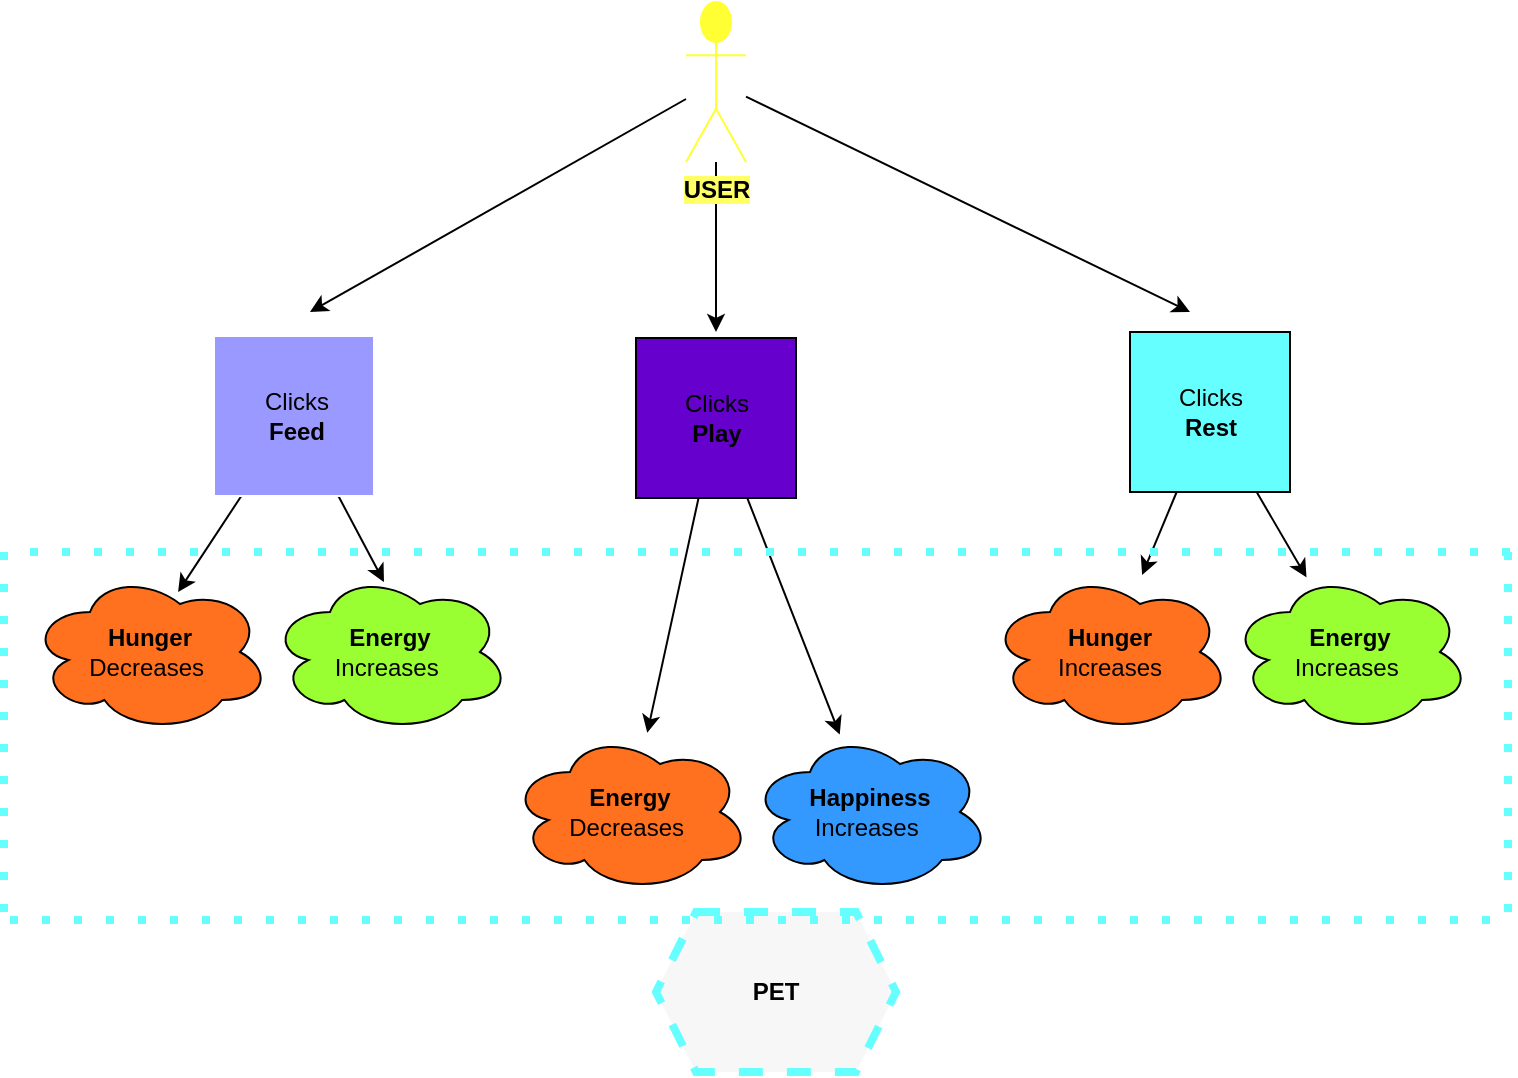 <mxfile>
    <diagram id="PEnkvabMhnYjbEYJOgv7" name="Page-1">
        <mxGraphModel dx="1112" dy="536" grid="1" gridSize="10" guides="1" tooltips="1" connect="1" arrows="1" fold="1" page="1" pageScale="1" pageWidth="827" pageHeight="1169" background="none" math="0" shadow="0">
            <root>
                <mxCell id="0"/>
                <mxCell id="1" parent="0"/>
                <mxCell id="44" value="PET" style="shape=hexagon;perimeter=hexagonPerimeter2;whiteSpace=wrap;html=1;fixedSize=1;dashed=1;labelBackgroundColor=#F7F7F7;strokeWidth=4;fillColor=#F7F7F7;strokeColor=#66FFFF;fontStyle=1;fontColor=#000000;" vertex="1" parent="1">
                    <mxGeometry x="333" y="490" width="120" height="80" as="geometry"/>
                </mxCell>
                <mxCell id="30" style="edgeStyle=none;html=1;fontColor=#000000;" edge="1" parent="1" source="13" target="28">
                    <mxGeometry relative="1" as="geometry"/>
                </mxCell>
                <mxCell id="26" style="edgeStyle=none;html=1;fontColor=#000000;" edge="1" parent="1" source="11" target="24">
                    <mxGeometry relative="1" as="geometry"/>
                </mxCell>
                <mxCell id="22" style="edgeStyle=none;html=1;entryX=0.475;entryY=0.063;entryDx=0;entryDy=0;entryPerimeter=0;fontColor=#000000;" edge="1" parent="1" source="5" target="19">
                    <mxGeometry relative="1" as="geometry"/>
                </mxCell>
                <mxCell id="9" style="edgeStyle=none;html=1;" parent="1" source="2" edge="1">
                    <mxGeometry relative="1" as="geometry">
                        <mxPoint x="160" y="190" as="targetPoint"/>
                    </mxGeometry>
                </mxCell>
                <mxCell id="14" style="edgeStyle=none;html=1;fontColor=#000000;" parent="1" source="2" edge="1">
                    <mxGeometry relative="1" as="geometry">
                        <mxPoint x="600" y="190" as="targetPoint"/>
                    </mxGeometry>
                </mxCell>
                <mxCell id="16" style="edgeStyle=none;html=1;" edge="1" parent="1" source="2">
                    <mxGeometry relative="1" as="geometry">
                        <mxPoint x="363" y="200" as="targetPoint"/>
                    </mxGeometry>
                </mxCell>
                <mxCell id="2" value="&lt;span style=&quot;background-color: rgb(255, 255, 102);&quot;&gt;&lt;font color=&quot;#000000&quot;&gt;&lt;b&gt;USER&lt;/b&gt;&lt;/font&gt;&lt;/span&gt;" style="shape=umlActor;verticalLabelPosition=bottom;verticalAlign=top;html=1;outlineConnect=0;strokeColor=#FFFF33;fillColor=#FFFF33;" parent="1" vertex="1">
                    <mxGeometry x="348" y="35" width="30" height="80" as="geometry"/>
                </mxCell>
                <mxCell id="21" style="edgeStyle=none;html=1;fontColor=#000000;entryX=0.617;entryY=0.125;entryDx=0;entryDy=0;entryPerimeter=0;" edge="1" parent="1" source="4" target="18">
                    <mxGeometry relative="1" as="geometry">
                        <mxPoint x="103" y="323" as="targetPoint"/>
                    </mxGeometry>
                </mxCell>
                <mxCell id="4" value="" style="whiteSpace=wrap;html=1;aspect=fixed;fillColor=#9999FF;fontColor=#000000;strokeColor=#FFFFFF;" parent="1" vertex="1">
                    <mxGeometry x="112" y="202" width="80" height="80" as="geometry"/>
                </mxCell>
                <mxCell id="5" value="Clicks&lt;br&gt;&lt;b&gt;Feed&lt;/b&gt;" style="text;html=1;align=center;verticalAlign=middle;resizable=0;points=[];autosize=1;strokeColor=none;fillColor=none;fontColor=#000000;" parent="1" vertex="1">
                    <mxGeometry x="123" y="222" width="60" height="40" as="geometry"/>
                </mxCell>
                <mxCell id="25" style="edgeStyle=none;html=1;fontColor=#000000;" edge="1" parent="1" source="10" target="23">
                    <mxGeometry relative="1" as="geometry"/>
                </mxCell>
                <mxCell id="10" value="" style="whiteSpace=wrap;html=1;aspect=fixed;fontColor=#000000;fillColor=#6600CC;" parent="1" vertex="1">
                    <mxGeometry x="323" y="203" width="80" height="80" as="geometry"/>
                </mxCell>
                <mxCell id="11" value="Clicks&lt;br&gt;&lt;b&gt;Play&lt;/b&gt;" style="text;html=1;align=center;verticalAlign=middle;resizable=0;points=[];autosize=1;strokeColor=none;fillColor=none;" parent="1" vertex="1">
                    <mxGeometry x="333" y="223" width="60" height="40" as="geometry"/>
                </mxCell>
                <mxCell id="29" style="edgeStyle=none;html=1;fontColor=#000000;" edge="1" parent="1" source="12" target="27">
                    <mxGeometry relative="1" as="geometry"/>
                </mxCell>
                <mxCell id="12" value="" style="whiteSpace=wrap;html=1;aspect=fixed;fillColor=#66FFFF;fontColor=#000000;" parent="1" vertex="1">
                    <mxGeometry x="570" y="200" width="80" height="80" as="geometry"/>
                </mxCell>
                <mxCell id="13" value="Clicks&lt;br&gt;&lt;b&gt;Rest&lt;/b&gt;" style="text;html=1;align=center;verticalAlign=middle;resizable=0;points=[];autosize=1;strokeColor=none;fillColor=none;fontColor=#000000;" parent="1" vertex="1">
                    <mxGeometry x="580" y="220" width="60" height="40" as="geometry"/>
                </mxCell>
                <mxCell id="18" value="&lt;span style=&quot;&quot;&gt;&lt;b&gt;Hunger&lt;/b&gt;&lt;br&gt;Decreases&amp;nbsp;&lt;/span&gt;" style="ellipse;shape=cloud;whiteSpace=wrap;html=1;labelBackgroundColor=#FF711F;fontColor=#000000;fillColor=#FF711F;" vertex="1" parent="1">
                    <mxGeometry x="20" y="320" width="120" height="80" as="geometry"/>
                </mxCell>
                <mxCell id="19" value="&lt;span style=&quot;&quot;&gt;&lt;b&gt;Energy&lt;/b&gt;&lt;br&gt;Increases&amp;nbsp;&lt;/span&gt;" style="ellipse;shape=cloud;whiteSpace=wrap;html=1;labelBackgroundColor=#99FF33;fontColor=#000000;fillColor=#99FF33;" vertex="1" parent="1">
                    <mxGeometry x="140" y="320" width="120" height="80" as="geometry"/>
                </mxCell>
                <mxCell id="23" value="&lt;span style=&quot;&quot;&gt;&lt;b&gt;Energy&lt;/b&gt;&lt;br&gt;Decreases&amp;nbsp;&lt;/span&gt;" style="ellipse;shape=cloud;whiteSpace=wrap;html=1;labelBackgroundColor=#FF711F;fontColor=#000000;fillColor=#FF711F;" vertex="1" parent="1">
                    <mxGeometry x="260" y="400" width="120" height="80" as="geometry"/>
                </mxCell>
                <mxCell id="24" value="&lt;span style=&quot;&quot;&gt;&lt;b&gt;Happiness&lt;/b&gt;&lt;br&gt;Increases&amp;nbsp;&lt;/span&gt;" style="ellipse;shape=cloud;whiteSpace=wrap;html=1;labelBackgroundColor=#3399FF;fontColor=#000000;fillColor=#3399FF;" vertex="1" parent="1">
                    <mxGeometry x="380" y="400" width="120" height="80" as="geometry"/>
                </mxCell>
                <mxCell id="27" value="&lt;span style=&quot;&quot;&gt;&lt;b&gt;Hunger&lt;/b&gt;&lt;br&gt;Increases&lt;/span&gt;" style="ellipse;shape=cloud;whiteSpace=wrap;html=1;labelBackgroundColor=#FF711F;fontColor=#000000;fillColor=#FF711F;" vertex="1" parent="1">
                    <mxGeometry x="500" y="320" width="120" height="80" as="geometry"/>
                </mxCell>
                <mxCell id="28" value="&lt;span style=&quot;&quot;&gt;&lt;b&gt;Energy&lt;/b&gt;&lt;br&gt;Increases&amp;nbsp;&lt;/span&gt;" style="ellipse;shape=cloud;whiteSpace=wrap;html=1;labelBackgroundColor=#99FF33;fontColor=#000000;fillColor=#99FF33;" vertex="1" parent="1">
                    <mxGeometry x="620" y="320" width="120" height="80" as="geometry"/>
                </mxCell>
                <mxCell id="38" value="" style="endArrow=none;dashed=1;html=1;dashPattern=1 3;strokeWidth=4;fontColor=#000000;strokeColor=#66FFFF;" edge="1" parent="1">
                    <mxGeometry width="50" height="50" relative="1" as="geometry">
                        <mxPoint x="20" y="310" as="sourcePoint"/>
                        <mxPoint x="760" y="310" as="targetPoint"/>
                    </mxGeometry>
                </mxCell>
                <mxCell id="39" value="" style="endArrow=none;dashed=1;html=1;dashPattern=1 3;strokeWidth=4;fontColor=#000000;strokeColor=#66FFFF;" edge="1" parent="1">
                    <mxGeometry width="50" height="50" relative="1" as="geometry">
                        <mxPoint x="10" y="494" as="sourcePoint"/>
                        <mxPoint x="750" y="494" as="targetPoint"/>
                    </mxGeometry>
                </mxCell>
                <mxCell id="40" value="" style="endArrow=none;dashed=1;html=1;dashPattern=1 3;strokeWidth=4;fontColor=#000000;strokeColor=#66FFFF;" edge="1" parent="1">
                    <mxGeometry width="50" height="50" relative="1" as="geometry">
                        <mxPoint x="7" y="490" as="sourcePoint"/>
                        <mxPoint x="7" y="310" as="targetPoint"/>
                    </mxGeometry>
                </mxCell>
                <mxCell id="41" value="" style="endArrow=none;dashed=1;html=1;dashPattern=1 3;strokeWidth=4;fontColor=#000000;strokeColor=#66FFFF;" edge="1" parent="1">
                    <mxGeometry width="50" height="50" relative="1" as="geometry">
                        <mxPoint x="759" y="490" as="sourcePoint"/>
                        <mxPoint x="759" y="310" as="targetPoint"/>
                    </mxGeometry>
                </mxCell>
            </root>
        </mxGraphModel>
    </diagram>
</mxfile>